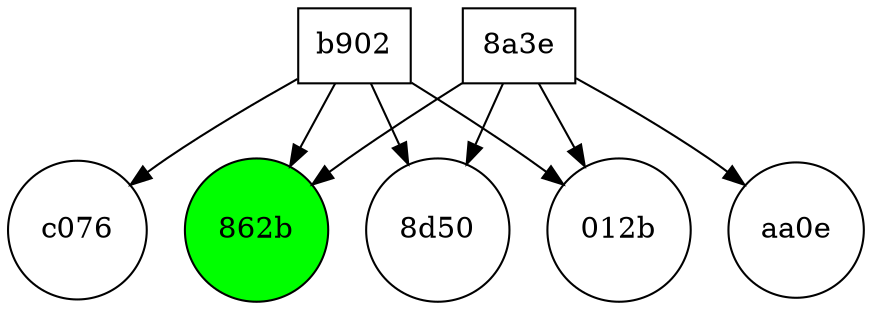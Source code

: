 digraph visitor {
	graph [rank=min]
	node [shape=rectangle]
	"3c01241d5c3a8a3e" [label="8a3e" fillcolor=white shape=rectangle style=filled]
	"3c01241d5c3a8a3e" -> "140310170010-0000000067dc80801f1df696ae52862b"
	"3c01241d5c3a8a3e" -> "140310171202-000000002e5a8ff1f577548fec708d50"
	"3c01241d5c3a8a3e" -> "140310171030-000000008b8d98e95ac0797e7fdb012b"
	"3c01241d5c3a8a3e" -> "140310165657-0000000068d21bb99dec3ad6ee60aa0e"
	"4065369dbee2b902" [label=b902 fillcolor=white shape=rectangle style=filled]
	"4065369dbee2b902" -> "140310170010-0000000067dc80801f1df696ae52862b"
	"4065369dbee2b902" -> "140310171202-000000002e5a8ff1f577548fec708d50"
	"4065369dbee2b902" -> "140310171030-000000008b8d98e95ac0797e7fdb012b"
	"4065369dbee2b902" -> "140310171114-00000000950ae9deb4faca996b0ec076"
	subgraph document {
		graph [rank=max]
		node [shape=circle]
		"140310170010-0000000067dc80801f1df696ae52862b" [label="862b" fillcolor=green shape=circle style=filled]
		"140310171202-000000002e5a8ff1f577548fec708d50" [label="8d50" fillcolor=white shape=circle style=filled]
		"140310171030-000000008b8d98e95ac0797e7fdb012b" [label="012b" fillcolor=white shape=circle style=filled]
		"140310165657-0000000068d21bb99dec3ad6ee60aa0e" [label=aa0e fillcolor=white shape=circle style=filled]
		"140310171114-00000000950ae9deb4faca996b0ec076" [label=c076 fillcolor=white shape=circle style=filled]
		"140310171202-000000002e5a8ff1f577548fec708d50" [label="8d50" fillcolor=white shape=circle style=filled]
		"140310171030-000000008b8d98e95ac0797e7fdb012b" [label="012b" fillcolor=white shape=circle style=filled]
		"140310165657-0000000068d21bb99dec3ad6ee60aa0e" [label=aa0e fillcolor=white shape=circle style=filled]
		"140310171114-00000000950ae9deb4faca996b0ec076" [label=c076 fillcolor=white shape=circle style=filled]
		"140310171202-000000002e5a8ff1f577548fec708d50" [label="8d50" fillcolor=white shape=circle style=filled]
		"140310171030-000000008b8d98e95ac0797e7fdb012b" [label="012b" fillcolor=white shape=circle style=filled]
		"140310165657-0000000068d21bb99dec3ad6ee60aa0e" [label=aa0e fillcolor=white shape=circle style=filled]
		"140310171114-00000000950ae9deb4faca996b0ec076" [label=c076 fillcolor=white shape=circle style=filled]
	}
}
